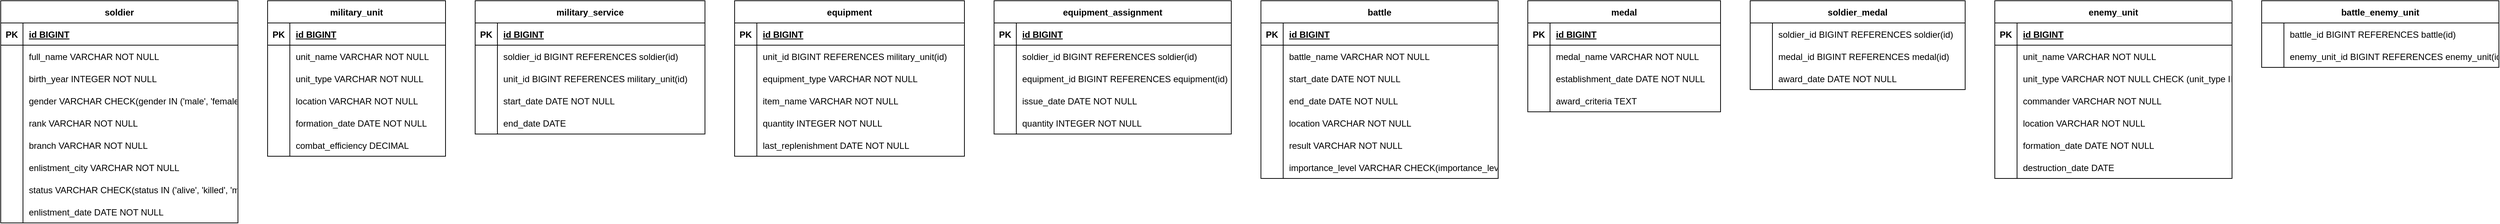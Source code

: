 <mxfile version="26.2.12">
  <diagram name="Страница — 1" id="QZjHT36uTcaTuf709GG-">
    <mxGraphModel dx="2698" dy="596" grid="1" gridSize="10" guides="1" tooltips="1" connect="1" arrows="1" fold="1" page="1" pageScale="1" pageWidth="827" pageHeight="1169" math="0" shadow="0">
      <root>
        <mxCell id="0" />
        <mxCell id="1" parent="0" />
        <mxCell id="ryGcBUQkCWQkvwEOKUd2-1" value="soldier" style="shape=table;startSize=30;container=1;collapsible=1;childLayout=tableLayout;fixedRows=1;rowLines=0;fontStyle=1;align=center;resizeLast=1;" vertex="1" parent="1">
          <mxGeometry x="-1270" y="160" width="320" height="300" as="geometry" />
        </mxCell>
        <mxCell id="ryGcBUQkCWQkvwEOKUd2-2" value="" style="shape=tableRow;horizontal=0;startSize=0;swimlaneHead=0;swimlaneBody=0;fillColor=none;collapsible=0;dropTarget=0;points=[[0,0.5],[1,0.5]];portConstraint=eastwest;strokeColor=inherit;top=0;left=0;right=0;bottom=1;" vertex="1" parent="ryGcBUQkCWQkvwEOKUd2-1">
          <mxGeometry y="30" width="320" height="30" as="geometry" />
        </mxCell>
        <mxCell id="ryGcBUQkCWQkvwEOKUd2-3" value="PK" style="shape=partialRectangle;overflow=hidden;connectable=0;fillColor=none;strokeColor=inherit;top=0;left=0;bottom=0;right=0;fontStyle=1;" vertex="1" parent="ryGcBUQkCWQkvwEOKUd2-2">
          <mxGeometry width="30" height="30" as="geometry">
            <mxRectangle width="30" height="30" as="alternateBounds" />
          </mxGeometry>
        </mxCell>
        <mxCell id="ryGcBUQkCWQkvwEOKUd2-4" value="id BIGINT " style="shape=partialRectangle;overflow=hidden;connectable=0;fillColor=none;align=left;strokeColor=inherit;top=0;left=0;bottom=0;right=0;spacingLeft=6;fontStyle=5;" vertex="1" parent="ryGcBUQkCWQkvwEOKUd2-2">
          <mxGeometry x="30" width="290" height="30" as="geometry">
            <mxRectangle width="290" height="30" as="alternateBounds" />
          </mxGeometry>
        </mxCell>
        <mxCell id="ryGcBUQkCWQkvwEOKUd2-5" value="" style="shape=tableRow;horizontal=0;startSize=0;swimlaneHead=0;swimlaneBody=0;fillColor=none;collapsible=0;dropTarget=0;points=[[0,0.5],[1,0.5]];portConstraint=eastwest;strokeColor=inherit;top=0;left=0;right=0;bottom=0;" vertex="1" parent="ryGcBUQkCWQkvwEOKUd2-1">
          <mxGeometry y="60" width="320" height="30" as="geometry" />
        </mxCell>
        <mxCell id="ryGcBUQkCWQkvwEOKUd2-6" value="" style="shape=partialRectangle;overflow=hidden;connectable=0;fillColor=none;strokeColor=inherit;top=0;left=0;bottom=0;right=0;" vertex="1" parent="ryGcBUQkCWQkvwEOKUd2-5">
          <mxGeometry width="30" height="30" as="geometry">
            <mxRectangle width="30" height="30" as="alternateBounds" />
          </mxGeometry>
        </mxCell>
        <mxCell id="ryGcBUQkCWQkvwEOKUd2-7" value="full_name VARCHAR NOT NULL" style="shape=partialRectangle;overflow=hidden;connectable=0;fillColor=none;align=left;strokeColor=inherit;top=0;left=0;bottom=0;right=0;spacingLeft=6;" vertex="1" parent="ryGcBUQkCWQkvwEOKUd2-5">
          <mxGeometry x="30" width="290" height="30" as="geometry">
            <mxRectangle width="290" height="30" as="alternateBounds" />
          </mxGeometry>
        </mxCell>
        <mxCell id="ryGcBUQkCWQkvwEOKUd2-8" value="" style="shape=tableRow;horizontal=0;startSize=0;swimlaneHead=0;swimlaneBody=0;fillColor=none;collapsible=0;dropTarget=0;points=[[0,0.5],[1,0.5]];portConstraint=eastwest;strokeColor=inherit;top=0;left=0;right=0;bottom=0;" vertex="1" parent="ryGcBUQkCWQkvwEOKUd2-1">
          <mxGeometry y="90" width="320" height="30" as="geometry" />
        </mxCell>
        <mxCell id="ryGcBUQkCWQkvwEOKUd2-9" value="" style="shape=partialRectangle;overflow=hidden;connectable=0;fillColor=none;strokeColor=inherit;top=0;left=0;bottom=0;right=0;" vertex="1" parent="ryGcBUQkCWQkvwEOKUd2-8">
          <mxGeometry width="30" height="30" as="geometry">
            <mxRectangle width="30" height="30" as="alternateBounds" />
          </mxGeometry>
        </mxCell>
        <mxCell id="ryGcBUQkCWQkvwEOKUd2-10" value="birth_year INTEGER NOT NULL" style="shape=partialRectangle;overflow=hidden;connectable=0;fillColor=none;align=left;strokeColor=inherit;top=0;left=0;bottom=0;right=0;spacingLeft=6;" vertex="1" parent="ryGcBUQkCWQkvwEOKUd2-8">
          <mxGeometry x="30" width="290" height="30" as="geometry">
            <mxRectangle width="290" height="30" as="alternateBounds" />
          </mxGeometry>
        </mxCell>
        <mxCell id="ryGcBUQkCWQkvwEOKUd2-11" value="" style="shape=tableRow;horizontal=0;startSize=0;swimlaneHead=0;swimlaneBody=0;fillColor=none;collapsible=0;dropTarget=0;points=[[0,0.5],[1,0.5]];portConstraint=eastwest;strokeColor=inherit;top=0;left=0;right=0;bottom=0;" vertex="1" parent="ryGcBUQkCWQkvwEOKUd2-1">
          <mxGeometry y="120" width="320" height="30" as="geometry" />
        </mxCell>
        <mxCell id="ryGcBUQkCWQkvwEOKUd2-12" value="" style="shape=partialRectangle;overflow=hidden;connectable=0;fillColor=none;strokeColor=inherit;top=0;left=0;bottom=0;right=0;" vertex="1" parent="ryGcBUQkCWQkvwEOKUd2-11">
          <mxGeometry width="30" height="30" as="geometry">
            <mxRectangle width="30" height="30" as="alternateBounds" />
          </mxGeometry>
        </mxCell>
        <mxCell id="ryGcBUQkCWQkvwEOKUd2-13" value="gender VARCHAR CHECK(gender IN (&#39;male&#39;, &#39;female&#39;))" style="shape=partialRectangle;overflow=hidden;connectable=0;fillColor=none;align=left;strokeColor=inherit;top=0;left=0;bottom=0;right=0;spacingLeft=6;" vertex="1" parent="ryGcBUQkCWQkvwEOKUd2-11">
          <mxGeometry x="30" width="290" height="30" as="geometry">
            <mxRectangle width="290" height="30" as="alternateBounds" />
          </mxGeometry>
        </mxCell>
        <mxCell id="ryGcBUQkCWQkvwEOKUd2-14" value="" style="shape=tableRow;horizontal=0;startSize=0;swimlaneHead=0;swimlaneBody=0;fillColor=none;collapsible=0;dropTarget=0;points=[[0,0.5],[1,0.5]];portConstraint=eastwest;strokeColor=inherit;top=0;left=0;right=0;bottom=0;" vertex="1" parent="ryGcBUQkCWQkvwEOKUd2-1">
          <mxGeometry y="150" width="320" height="30" as="geometry" />
        </mxCell>
        <mxCell id="ryGcBUQkCWQkvwEOKUd2-15" value="" style="shape=partialRectangle;overflow=hidden;connectable=0;fillColor=none;strokeColor=inherit;top=0;left=0;bottom=0;right=0;" vertex="1" parent="ryGcBUQkCWQkvwEOKUd2-14">
          <mxGeometry width="30" height="30" as="geometry">
            <mxRectangle width="30" height="30" as="alternateBounds" />
          </mxGeometry>
        </mxCell>
        <mxCell id="ryGcBUQkCWQkvwEOKUd2-16" value="rank VARCHAR NOT NULL" style="shape=partialRectangle;overflow=hidden;connectable=0;fillColor=none;align=left;strokeColor=inherit;top=0;left=0;bottom=0;right=0;spacingLeft=6;" vertex="1" parent="ryGcBUQkCWQkvwEOKUd2-14">
          <mxGeometry x="30" width="290" height="30" as="geometry">
            <mxRectangle width="290" height="30" as="alternateBounds" />
          </mxGeometry>
        </mxCell>
        <mxCell id="ryGcBUQkCWQkvwEOKUd2-17" value="" style="shape=tableRow;horizontal=0;startSize=0;swimlaneHead=0;swimlaneBody=0;fillColor=none;collapsible=0;dropTarget=0;points=[[0,0.5],[1,0.5]];portConstraint=eastwest;strokeColor=inherit;top=0;left=0;right=0;bottom=0;" vertex="1" parent="ryGcBUQkCWQkvwEOKUd2-1">
          <mxGeometry y="180" width="320" height="30" as="geometry" />
        </mxCell>
        <mxCell id="ryGcBUQkCWQkvwEOKUd2-18" value="" style="shape=partialRectangle;overflow=hidden;connectable=0;fillColor=none;strokeColor=inherit;top=0;left=0;bottom=0;right=0;" vertex="1" parent="ryGcBUQkCWQkvwEOKUd2-17">
          <mxGeometry width="30" height="30" as="geometry">
            <mxRectangle width="30" height="30" as="alternateBounds" />
          </mxGeometry>
        </mxCell>
        <mxCell id="ryGcBUQkCWQkvwEOKUd2-19" value="branch VARCHAR NOT NULL" style="shape=partialRectangle;overflow=hidden;connectable=0;fillColor=none;align=left;strokeColor=inherit;top=0;left=0;bottom=0;right=0;spacingLeft=6;" vertex="1" parent="ryGcBUQkCWQkvwEOKUd2-17">
          <mxGeometry x="30" width="290" height="30" as="geometry">
            <mxRectangle width="290" height="30" as="alternateBounds" />
          </mxGeometry>
        </mxCell>
        <mxCell id="ryGcBUQkCWQkvwEOKUd2-20" value="" style="shape=tableRow;horizontal=0;startSize=0;swimlaneHead=0;swimlaneBody=0;fillColor=none;collapsible=0;dropTarget=0;points=[[0,0.5],[1,0.5]];portConstraint=eastwest;strokeColor=inherit;top=0;left=0;right=0;bottom=0;" vertex="1" parent="ryGcBUQkCWQkvwEOKUd2-1">
          <mxGeometry y="210" width="320" height="30" as="geometry" />
        </mxCell>
        <mxCell id="ryGcBUQkCWQkvwEOKUd2-21" value="" style="shape=partialRectangle;overflow=hidden;connectable=0;fillColor=none;strokeColor=inherit;top=0;left=0;bottom=0;right=0;" vertex="1" parent="ryGcBUQkCWQkvwEOKUd2-20">
          <mxGeometry width="30" height="30" as="geometry">
            <mxRectangle width="30" height="30" as="alternateBounds" />
          </mxGeometry>
        </mxCell>
        <mxCell id="ryGcBUQkCWQkvwEOKUd2-22" value="enlistment_city VARCHAR NOT NULL" style="shape=partialRectangle;overflow=hidden;connectable=0;fillColor=none;align=left;strokeColor=inherit;top=0;left=0;bottom=0;right=0;spacingLeft=6;" vertex="1" parent="ryGcBUQkCWQkvwEOKUd2-20">
          <mxGeometry x="30" width="290" height="30" as="geometry">
            <mxRectangle width="290" height="30" as="alternateBounds" />
          </mxGeometry>
        </mxCell>
        <mxCell id="ryGcBUQkCWQkvwEOKUd2-23" value="" style="shape=tableRow;horizontal=0;startSize=0;swimlaneHead=0;swimlaneBody=0;fillColor=none;collapsible=0;dropTarget=0;points=[[0,0.5],[1,0.5]];portConstraint=eastwest;strokeColor=inherit;top=0;left=0;right=0;bottom=0;" vertex="1" parent="ryGcBUQkCWQkvwEOKUd2-1">
          <mxGeometry y="240" width="320" height="30" as="geometry" />
        </mxCell>
        <mxCell id="ryGcBUQkCWQkvwEOKUd2-24" value="" style="shape=partialRectangle;overflow=hidden;connectable=0;fillColor=none;strokeColor=inherit;top=0;left=0;bottom=0;right=0;" vertex="1" parent="ryGcBUQkCWQkvwEOKUd2-23">
          <mxGeometry width="30" height="30" as="geometry">
            <mxRectangle width="30" height="30" as="alternateBounds" />
          </mxGeometry>
        </mxCell>
        <mxCell id="ryGcBUQkCWQkvwEOKUd2-25" value="status VARCHAR CHECK(status IN (&#39;alive&#39;, &#39;killed&#39;, &#39;missing&#39;, &#39;wounded&#39;))" style="shape=partialRectangle;overflow=hidden;connectable=0;fillColor=none;align=left;strokeColor=inherit;top=0;left=0;bottom=0;right=0;spacingLeft=6;" vertex="1" parent="ryGcBUQkCWQkvwEOKUd2-23">
          <mxGeometry x="30" width="290" height="30" as="geometry">
            <mxRectangle width="290" height="30" as="alternateBounds" />
          </mxGeometry>
        </mxCell>
        <mxCell id="ryGcBUQkCWQkvwEOKUd2-26" value="" style="shape=tableRow;horizontal=0;startSize=0;swimlaneHead=0;swimlaneBody=0;fillColor=none;collapsible=0;dropTarget=0;points=[[0,0.5],[1,0.5]];portConstraint=eastwest;strokeColor=inherit;top=0;left=0;right=0;bottom=0;" vertex="1" parent="ryGcBUQkCWQkvwEOKUd2-1">
          <mxGeometry y="270" width="320" height="30" as="geometry" />
        </mxCell>
        <mxCell id="ryGcBUQkCWQkvwEOKUd2-27" value="" style="shape=partialRectangle;overflow=hidden;connectable=0;fillColor=none;strokeColor=inherit;top=0;left=0;bottom=0;right=0;" vertex="1" parent="ryGcBUQkCWQkvwEOKUd2-26">
          <mxGeometry width="30" height="30" as="geometry">
            <mxRectangle width="30" height="30" as="alternateBounds" />
          </mxGeometry>
        </mxCell>
        <mxCell id="ryGcBUQkCWQkvwEOKUd2-28" value="enlistment_date DATE NOT NULL" style="shape=partialRectangle;overflow=hidden;connectable=0;fillColor=none;align=left;strokeColor=inherit;top=0;left=0;bottom=0;right=0;spacingLeft=6;" vertex="1" parent="ryGcBUQkCWQkvwEOKUd2-26">
          <mxGeometry x="30" width="290" height="30" as="geometry">
            <mxRectangle width="290" height="30" as="alternateBounds" />
          </mxGeometry>
        </mxCell>
        <mxCell id="ryGcBUQkCWQkvwEOKUd2-29" value="military_unit" style="shape=table;startSize=30;container=1;collapsible=1;childLayout=tableLayout;fixedRows=1;rowLines=0;fontStyle=1;align=center;resizeLast=1;" vertex="1" parent="1">
          <mxGeometry x="-910" y="160" width="240" height="210" as="geometry" />
        </mxCell>
        <mxCell id="ryGcBUQkCWQkvwEOKUd2-30" value="" style="shape=tableRow;horizontal=0;startSize=0;swimlaneHead=0;swimlaneBody=0;fillColor=none;collapsible=0;dropTarget=0;points=[[0,0.5],[1,0.5]];portConstraint=eastwest;strokeColor=inherit;top=0;left=0;right=0;bottom=1;" vertex="1" parent="ryGcBUQkCWQkvwEOKUd2-29">
          <mxGeometry y="30" width="240" height="30" as="geometry" />
        </mxCell>
        <mxCell id="ryGcBUQkCWQkvwEOKUd2-31" value="PK" style="shape=partialRectangle;overflow=hidden;connectable=0;fillColor=none;strokeColor=inherit;top=0;left=0;bottom=0;right=0;fontStyle=1;" vertex="1" parent="ryGcBUQkCWQkvwEOKUd2-30">
          <mxGeometry width="30" height="30" as="geometry">
            <mxRectangle width="30" height="30" as="alternateBounds" />
          </mxGeometry>
        </mxCell>
        <mxCell id="ryGcBUQkCWQkvwEOKUd2-32" value="id BIGINT " style="shape=partialRectangle;overflow=hidden;connectable=0;fillColor=none;align=left;strokeColor=inherit;top=0;left=0;bottom=0;right=0;spacingLeft=6;fontStyle=5;" vertex="1" parent="ryGcBUQkCWQkvwEOKUd2-30">
          <mxGeometry x="30" width="210" height="30" as="geometry">
            <mxRectangle width="210" height="30" as="alternateBounds" />
          </mxGeometry>
        </mxCell>
        <mxCell id="ryGcBUQkCWQkvwEOKUd2-33" value="" style="shape=tableRow;horizontal=0;startSize=0;swimlaneHead=0;swimlaneBody=0;fillColor=none;collapsible=0;dropTarget=0;points=[[0,0.5],[1,0.5]];portConstraint=eastwest;strokeColor=inherit;top=0;left=0;right=0;bottom=0;" vertex="1" parent="ryGcBUQkCWQkvwEOKUd2-29">
          <mxGeometry y="60" width="240" height="30" as="geometry" />
        </mxCell>
        <mxCell id="ryGcBUQkCWQkvwEOKUd2-34" value="" style="shape=partialRectangle;overflow=hidden;connectable=0;fillColor=none;strokeColor=inherit;top=0;left=0;bottom=0;right=0;" vertex="1" parent="ryGcBUQkCWQkvwEOKUd2-33">
          <mxGeometry width="30" height="30" as="geometry">
            <mxRectangle width="30" height="30" as="alternateBounds" />
          </mxGeometry>
        </mxCell>
        <mxCell id="ryGcBUQkCWQkvwEOKUd2-35" value="unit_name VARCHAR NOT NULL" style="shape=partialRectangle;overflow=hidden;connectable=0;fillColor=none;align=left;strokeColor=inherit;top=0;left=0;bottom=0;right=0;spacingLeft=6;" vertex="1" parent="ryGcBUQkCWQkvwEOKUd2-33">
          <mxGeometry x="30" width="210" height="30" as="geometry">
            <mxRectangle width="210" height="30" as="alternateBounds" />
          </mxGeometry>
        </mxCell>
        <mxCell id="ryGcBUQkCWQkvwEOKUd2-36" value="" style="shape=tableRow;horizontal=0;startSize=0;swimlaneHead=0;swimlaneBody=0;fillColor=none;collapsible=0;dropTarget=0;points=[[0,0.5],[1,0.5]];portConstraint=eastwest;strokeColor=inherit;top=0;left=0;right=0;bottom=0;" vertex="1" parent="ryGcBUQkCWQkvwEOKUd2-29">
          <mxGeometry y="90" width="240" height="30" as="geometry" />
        </mxCell>
        <mxCell id="ryGcBUQkCWQkvwEOKUd2-37" value="" style="shape=partialRectangle;overflow=hidden;connectable=0;fillColor=none;strokeColor=inherit;top=0;left=0;bottom=0;right=0;" vertex="1" parent="ryGcBUQkCWQkvwEOKUd2-36">
          <mxGeometry width="30" height="30" as="geometry">
            <mxRectangle width="30" height="30" as="alternateBounds" />
          </mxGeometry>
        </mxCell>
        <mxCell id="ryGcBUQkCWQkvwEOKUd2-38" value="unit_type VARCHAR NOT NULL" style="shape=partialRectangle;overflow=hidden;connectable=0;fillColor=none;align=left;strokeColor=inherit;top=0;left=0;bottom=0;right=0;spacingLeft=6;" vertex="1" parent="ryGcBUQkCWQkvwEOKUd2-36">
          <mxGeometry x="30" width="210" height="30" as="geometry">
            <mxRectangle width="210" height="30" as="alternateBounds" />
          </mxGeometry>
        </mxCell>
        <mxCell id="ryGcBUQkCWQkvwEOKUd2-39" value="" style="shape=tableRow;horizontal=0;startSize=0;swimlaneHead=0;swimlaneBody=0;fillColor=none;collapsible=0;dropTarget=0;points=[[0,0.5],[1,0.5]];portConstraint=eastwest;strokeColor=inherit;top=0;left=0;right=0;bottom=0;" vertex="1" parent="ryGcBUQkCWQkvwEOKUd2-29">
          <mxGeometry y="120" width="240" height="30" as="geometry" />
        </mxCell>
        <mxCell id="ryGcBUQkCWQkvwEOKUd2-40" value="" style="shape=partialRectangle;overflow=hidden;connectable=0;fillColor=none;strokeColor=inherit;top=0;left=0;bottom=0;right=0;" vertex="1" parent="ryGcBUQkCWQkvwEOKUd2-39">
          <mxGeometry width="30" height="30" as="geometry">
            <mxRectangle width="30" height="30" as="alternateBounds" />
          </mxGeometry>
        </mxCell>
        <mxCell id="ryGcBUQkCWQkvwEOKUd2-41" value="location VARCHAR NOT NULL" style="shape=partialRectangle;overflow=hidden;connectable=0;fillColor=none;align=left;strokeColor=inherit;top=0;left=0;bottom=0;right=0;spacingLeft=6;" vertex="1" parent="ryGcBUQkCWQkvwEOKUd2-39">
          <mxGeometry x="30" width="210" height="30" as="geometry">
            <mxRectangle width="210" height="30" as="alternateBounds" />
          </mxGeometry>
        </mxCell>
        <mxCell id="ryGcBUQkCWQkvwEOKUd2-42" value="" style="shape=tableRow;horizontal=0;startSize=0;swimlaneHead=0;swimlaneBody=0;fillColor=none;collapsible=0;dropTarget=0;points=[[0,0.5],[1,0.5]];portConstraint=eastwest;strokeColor=inherit;top=0;left=0;right=0;bottom=0;" vertex="1" parent="ryGcBUQkCWQkvwEOKUd2-29">
          <mxGeometry y="150" width="240" height="30" as="geometry" />
        </mxCell>
        <mxCell id="ryGcBUQkCWQkvwEOKUd2-43" value="" style="shape=partialRectangle;overflow=hidden;connectable=0;fillColor=none;strokeColor=inherit;top=0;left=0;bottom=0;right=0;" vertex="1" parent="ryGcBUQkCWQkvwEOKUd2-42">
          <mxGeometry width="30" height="30" as="geometry">
            <mxRectangle width="30" height="30" as="alternateBounds" />
          </mxGeometry>
        </mxCell>
        <mxCell id="ryGcBUQkCWQkvwEOKUd2-44" value="formation_date DATE NOT NULL" style="shape=partialRectangle;overflow=hidden;connectable=0;fillColor=none;align=left;strokeColor=inherit;top=0;left=0;bottom=0;right=0;spacingLeft=6;" vertex="1" parent="ryGcBUQkCWQkvwEOKUd2-42">
          <mxGeometry x="30" width="210" height="30" as="geometry">
            <mxRectangle width="210" height="30" as="alternateBounds" />
          </mxGeometry>
        </mxCell>
        <mxCell id="ryGcBUQkCWQkvwEOKUd2-45" value="" style="shape=tableRow;horizontal=0;startSize=0;swimlaneHead=0;swimlaneBody=0;fillColor=none;collapsible=0;dropTarget=0;points=[[0,0.5],[1,0.5]];portConstraint=eastwest;strokeColor=inherit;top=0;left=0;right=0;bottom=0;" vertex="1" parent="ryGcBUQkCWQkvwEOKUd2-29">
          <mxGeometry y="180" width="240" height="30" as="geometry" />
        </mxCell>
        <mxCell id="ryGcBUQkCWQkvwEOKUd2-46" value="" style="shape=partialRectangle;overflow=hidden;connectable=0;fillColor=none;strokeColor=inherit;top=0;left=0;bottom=0;right=0;" vertex="1" parent="ryGcBUQkCWQkvwEOKUd2-45">
          <mxGeometry width="30" height="30" as="geometry">
            <mxRectangle width="30" height="30" as="alternateBounds" />
          </mxGeometry>
        </mxCell>
        <mxCell id="ryGcBUQkCWQkvwEOKUd2-47" value="combat_efficiency DECIMAL" style="shape=partialRectangle;overflow=hidden;connectable=0;fillColor=none;align=left;strokeColor=inherit;top=0;left=0;bottom=0;right=0;spacingLeft=6;" vertex="1" parent="ryGcBUQkCWQkvwEOKUd2-45">
          <mxGeometry x="30" width="210" height="30" as="geometry">
            <mxRectangle width="210" height="30" as="alternateBounds" />
          </mxGeometry>
        </mxCell>
        <mxCell id="ryGcBUQkCWQkvwEOKUd2-48" value="military_service" style="shape=table;startSize=30;container=1;collapsible=1;childLayout=tableLayout;fixedRows=1;rowLines=0;fontStyle=1;align=center;resizeLast=1;" vertex="1" parent="1">
          <mxGeometry x="-630" y="160" width="310" height="180" as="geometry" />
        </mxCell>
        <mxCell id="ryGcBUQkCWQkvwEOKUd2-49" value="" style="shape=tableRow;horizontal=0;startSize=0;swimlaneHead=0;swimlaneBody=0;fillColor=none;collapsible=0;dropTarget=0;points=[[0,0.5],[1,0.5]];portConstraint=eastwest;strokeColor=inherit;top=0;left=0;right=0;bottom=1;" vertex="1" parent="ryGcBUQkCWQkvwEOKUd2-48">
          <mxGeometry y="30" width="310" height="30" as="geometry" />
        </mxCell>
        <mxCell id="ryGcBUQkCWQkvwEOKUd2-50" value="PK" style="shape=partialRectangle;overflow=hidden;connectable=0;fillColor=none;strokeColor=inherit;top=0;left=0;bottom=0;right=0;fontStyle=1;" vertex="1" parent="ryGcBUQkCWQkvwEOKUd2-49">
          <mxGeometry width="30" height="30" as="geometry">
            <mxRectangle width="30" height="30" as="alternateBounds" />
          </mxGeometry>
        </mxCell>
        <mxCell id="ryGcBUQkCWQkvwEOKUd2-51" value="id BIGINT " style="shape=partialRectangle;overflow=hidden;connectable=0;fillColor=none;align=left;strokeColor=inherit;top=0;left=0;bottom=0;right=0;spacingLeft=6;fontStyle=5;" vertex="1" parent="ryGcBUQkCWQkvwEOKUd2-49">
          <mxGeometry x="30" width="280" height="30" as="geometry">
            <mxRectangle width="280" height="30" as="alternateBounds" />
          </mxGeometry>
        </mxCell>
        <mxCell id="ryGcBUQkCWQkvwEOKUd2-52" value="" style="shape=tableRow;horizontal=0;startSize=0;swimlaneHead=0;swimlaneBody=0;fillColor=none;collapsible=0;dropTarget=0;points=[[0,0.5],[1,0.5]];portConstraint=eastwest;strokeColor=inherit;top=0;left=0;right=0;bottom=0;" vertex="1" parent="ryGcBUQkCWQkvwEOKUd2-48">
          <mxGeometry y="60" width="310" height="30" as="geometry" />
        </mxCell>
        <mxCell id="ryGcBUQkCWQkvwEOKUd2-53" value="" style="shape=partialRectangle;overflow=hidden;connectable=0;fillColor=none;strokeColor=inherit;top=0;left=0;bottom=0;right=0;" vertex="1" parent="ryGcBUQkCWQkvwEOKUd2-52">
          <mxGeometry width="30" height="30" as="geometry">
            <mxRectangle width="30" height="30" as="alternateBounds" />
          </mxGeometry>
        </mxCell>
        <mxCell id="ryGcBUQkCWQkvwEOKUd2-54" value="soldier_id BIGINT REFERENCES soldier(id)" style="shape=partialRectangle;overflow=hidden;connectable=0;fillColor=none;align=left;strokeColor=inherit;top=0;left=0;bottom=0;right=0;spacingLeft=6;" vertex="1" parent="ryGcBUQkCWQkvwEOKUd2-52">
          <mxGeometry x="30" width="280" height="30" as="geometry">
            <mxRectangle width="280" height="30" as="alternateBounds" />
          </mxGeometry>
        </mxCell>
        <mxCell id="ryGcBUQkCWQkvwEOKUd2-55" value="" style="shape=tableRow;horizontal=0;startSize=0;swimlaneHead=0;swimlaneBody=0;fillColor=none;collapsible=0;dropTarget=0;points=[[0,0.5],[1,0.5]];portConstraint=eastwest;strokeColor=inherit;top=0;left=0;right=0;bottom=0;" vertex="1" parent="ryGcBUQkCWQkvwEOKUd2-48">
          <mxGeometry y="90" width="310" height="30" as="geometry" />
        </mxCell>
        <mxCell id="ryGcBUQkCWQkvwEOKUd2-56" value="" style="shape=partialRectangle;overflow=hidden;connectable=0;fillColor=none;strokeColor=inherit;top=0;left=0;bottom=0;right=0;" vertex="1" parent="ryGcBUQkCWQkvwEOKUd2-55">
          <mxGeometry width="30" height="30" as="geometry">
            <mxRectangle width="30" height="30" as="alternateBounds" />
          </mxGeometry>
        </mxCell>
        <mxCell id="ryGcBUQkCWQkvwEOKUd2-57" value="unit_id BIGINT REFERENCES military_unit(id)" style="shape=partialRectangle;overflow=hidden;connectable=0;fillColor=none;align=left;strokeColor=inherit;top=0;left=0;bottom=0;right=0;spacingLeft=6;" vertex="1" parent="ryGcBUQkCWQkvwEOKUd2-55">
          <mxGeometry x="30" width="280" height="30" as="geometry">
            <mxRectangle width="280" height="30" as="alternateBounds" />
          </mxGeometry>
        </mxCell>
        <mxCell id="ryGcBUQkCWQkvwEOKUd2-58" value="" style="shape=tableRow;horizontal=0;startSize=0;swimlaneHead=0;swimlaneBody=0;fillColor=none;collapsible=0;dropTarget=0;points=[[0,0.5],[1,0.5]];portConstraint=eastwest;strokeColor=inherit;top=0;left=0;right=0;bottom=0;" vertex="1" parent="ryGcBUQkCWQkvwEOKUd2-48">
          <mxGeometry y="120" width="310" height="30" as="geometry" />
        </mxCell>
        <mxCell id="ryGcBUQkCWQkvwEOKUd2-59" value="" style="shape=partialRectangle;overflow=hidden;connectable=0;fillColor=none;strokeColor=inherit;top=0;left=0;bottom=0;right=0;" vertex="1" parent="ryGcBUQkCWQkvwEOKUd2-58">
          <mxGeometry width="30" height="30" as="geometry">
            <mxRectangle width="30" height="30" as="alternateBounds" />
          </mxGeometry>
        </mxCell>
        <mxCell id="ryGcBUQkCWQkvwEOKUd2-60" value="start_date DATE NOT NULL" style="shape=partialRectangle;overflow=hidden;connectable=0;fillColor=none;align=left;strokeColor=inherit;top=0;left=0;bottom=0;right=0;spacingLeft=6;" vertex="1" parent="ryGcBUQkCWQkvwEOKUd2-58">
          <mxGeometry x="30" width="280" height="30" as="geometry">
            <mxRectangle width="280" height="30" as="alternateBounds" />
          </mxGeometry>
        </mxCell>
        <mxCell id="ryGcBUQkCWQkvwEOKUd2-61" value="" style="shape=tableRow;horizontal=0;startSize=0;swimlaneHead=0;swimlaneBody=0;fillColor=none;collapsible=0;dropTarget=0;points=[[0,0.5],[1,0.5]];portConstraint=eastwest;strokeColor=inherit;top=0;left=0;right=0;bottom=0;" vertex="1" parent="ryGcBUQkCWQkvwEOKUd2-48">
          <mxGeometry y="150" width="310" height="30" as="geometry" />
        </mxCell>
        <mxCell id="ryGcBUQkCWQkvwEOKUd2-62" value="" style="shape=partialRectangle;overflow=hidden;connectable=0;fillColor=none;strokeColor=inherit;top=0;left=0;bottom=0;right=0;" vertex="1" parent="ryGcBUQkCWQkvwEOKUd2-61">
          <mxGeometry width="30" height="30" as="geometry">
            <mxRectangle width="30" height="30" as="alternateBounds" />
          </mxGeometry>
        </mxCell>
        <mxCell id="ryGcBUQkCWQkvwEOKUd2-63" value="end_date DATE" style="shape=partialRectangle;overflow=hidden;connectable=0;fillColor=none;align=left;strokeColor=inherit;top=0;left=0;bottom=0;right=0;spacingLeft=6;" vertex="1" parent="ryGcBUQkCWQkvwEOKUd2-61">
          <mxGeometry x="30" width="280" height="30" as="geometry">
            <mxRectangle width="280" height="30" as="alternateBounds" />
          </mxGeometry>
        </mxCell>
        <mxCell id="ryGcBUQkCWQkvwEOKUd2-64" value="equipment" style="shape=table;startSize=30;container=1;collapsible=1;childLayout=tableLayout;fixedRows=1;rowLines=0;fontStyle=1;align=center;resizeLast=1;" vertex="1" parent="1">
          <mxGeometry x="-280" y="160" width="310" height="210" as="geometry" />
        </mxCell>
        <mxCell id="ryGcBUQkCWQkvwEOKUd2-65" value="" style="shape=tableRow;horizontal=0;startSize=0;swimlaneHead=0;swimlaneBody=0;fillColor=none;collapsible=0;dropTarget=0;points=[[0,0.5],[1,0.5]];portConstraint=eastwest;strokeColor=inherit;top=0;left=0;right=0;bottom=1;" vertex="1" parent="ryGcBUQkCWQkvwEOKUd2-64">
          <mxGeometry y="30" width="310" height="30" as="geometry" />
        </mxCell>
        <mxCell id="ryGcBUQkCWQkvwEOKUd2-66" value="PK" style="shape=partialRectangle;overflow=hidden;connectable=0;fillColor=none;strokeColor=inherit;top=0;left=0;bottom=0;right=0;fontStyle=1;" vertex="1" parent="ryGcBUQkCWQkvwEOKUd2-65">
          <mxGeometry width="30" height="30" as="geometry">
            <mxRectangle width="30" height="30" as="alternateBounds" />
          </mxGeometry>
        </mxCell>
        <mxCell id="ryGcBUQkCWQkvwEOKUd2-67" value="id BIGINT " style="shape=partialRectangle;overflow=hidden;connectable=0;fillColor=none;align=left;strokeColor=inherit;top=0;left=0;bottom=0;right=0;spacingLeft=6;fontStyle=5;" vertex="1" parent="ryGcBUQkCWQkvwEOKUd2-65">
          <mxGeometry x="30" width="280" height="30" as="geometry">
            <mxRectangle width="280" height="30" as="alternateBounds" />
          </mxGeometry>
        </mxCell>
        <mxCell id="ryGcBUQkCWQkvwEOKUd2-68" value="" style="shape=tableRow;horizontal=0;startSize=0;swimlaneHead=0;swimlaneBody=0;fillColor=none;collapsible=0;dropTarget=0;points=[[0,0.5],[1,0.5]];portConstraint=eastwest;strokeColor=inherit;top=0;left=0;right=0;bottom=0;" vertex="1" parent="ryGcBUQkCWQkvwEOKUd2-64">
          <mxGeometry y="60" width="310" height="30" as="geometry" />
        </mxCell>
        <mxCell id="ryGcBUQkCWQkvwEOKUd2-69" value="" style="shape=partialRectangle;overflow=hidden;connectable=0;fillColor=none;strokeColor=inherit;top=0;left=0;bottom=0;right=0;" vertex="1" parent="ryGcBUQkCWQkvwEOKUd2-68">
          <mxGeometry width="30" height="30" as="geometry">
            <mxRectangle width="30" height="30" as="alternateBounds" />
          </mxGeometry>
        </mxCell>
        <mxCell id="ryGcBUQkCWQkvwEOKUd2-70" value="unit_id BIGINT REFERENCES military_unit(id)" style="shape=partialRectangle;overflow=hidden;connectable=0;fillColor=none;align=left;strokeColor=inherit;top=0;left=0;bottom=0;right=0;spacingLeft=6;" vertex="1" parent="ryGcBUQkCWQkvwEOKUd2-68">
          <mxGeometry x="30" width="280" height="30" as="geometry">
            <mxRectangle width="280" height="30" as="alternateBounds" />
          </mxGeometry>
        </mxCell>
        <mxCell id="ryGcBUQkCWQkvwEOKUd2-71" value="" style="shape=tableRow;horizontal=0;startSize=0;swimlaneHead=0;swimlaneBody=0;fillColor=none;collapsible=0;dropTarget=0;points=[[0,0.5],[1,0.5]];portConstraint=eastwest;strokeColor=inherit;top=0;left=0;right=0;bottom=0;" vertex="1" parent="ryGcBUQkCWQkvwEOKUd2-64">
          <mxGeometry y="90" width="310" height="30" as="geometry" />
        </mxCell>
        <mxCell id="ryGcBUQkCWQkvwEOKUd2-72" value="" style="shape=partialRectangle;overflow=hidden;connectable=0;fillColor=none;strokeColor=inherit;top=0;left=0;bottom=0;right=0;" vertex="1" parent="ryGcBUQkCWQkvwEOKUd2-71">
          <mxGeometry width="30" height="30" as="geometry">
            <mxRectangle width="30" height="30" as="alternateBounds" />
          </mxGeometry>
        </mxCell>
        <mxCell id="ryGcBUQkCWQkvwEOKUd2-73" value="equipment_type VARCHAR NOT NULL" style="shape=partialRectangle;overflow=hidden;connectable=0;fillColor=none;align=left;strokeColor=inherit;top=0;left=0;bottom=0;right=0;spacingLeft=6;" vertex="1" parent="ryGcBUQkCWQkvwEOKUd2-71">
          <mxGeometry x="30" width="280" height="30" as="geometry">
            <mxRectangle width="280" height="30" as="alternateBounds" />
          </mxGeometry>
        </mxCell>
        <mxCell id="ryGcBUQkCWQkvwEOKUd2-74" value="" style="shape=tableRow;horizontal=0;startSize=0;swimlaneHead=0;swimlaneBody=0;fillColor=none;collapsible=0;dropTarget=0;points=[[0,0.5],[1,0.5]];portConstraint=eastwest;strokeColor=inherit;top=0;left=0;right=0;bottom=0;" vertex="1" parent="ryGcBUQkCWQkvwEOKUd2-64">
          <mxGeometry y="120" width="310" height="30" as="geometry" />
        </mxCell>
        <mxCell id="ryGcBUQkCWQkvwEOKUd2-75" value="" style="shape=partialRectangle;overflow=hidden;connectable=0;fillColor=none;strokeColor=inherit;top=0;left=0;bottom=0;right=0;" vertex="1" parent="ryGcBUQkCWQkvwEOKUd2-74">
          <mxGeometry width="30" height="30" as="geometry">
            <mxRectangle width="30" height="30" as="alternateBounds" />
          </mxGeometry>
        </mxCell>
        <mxCell id="ryGcBUQkCWQkvwEOKUd2-76" value="item_name VARCHAR NOT NULL" style="shape=partialRectangle;overflow=hidden;connectable=0;fillColor=none;align=left;strokeColor=inherit;top=0;left=0;bottom=0;right=0;spacingLeft=6;" vertex="1" parent="ryGcBUQkCWQkvwEOKUd2-74">
          <mxGeometry x="30" width="280" height="30" as="geometry">
            <mxRectangle width="280" height="30" as="alternateBounds" />
          </mxGeometry>
        </mxCell>
        <mxCell id="ryGcBUQkCWQkvwEOKUd2-77" value="" style="shape=tableRow;horizontal=0;startSize=0;swimlaneHead=0;swimlaneBody=0;fillColor=none;collapsible=0;dropTarget=0;points=[[0,0.5],[1,0.5]];portConstraint=eastwest;strokeColor=inherit;top=0;left=0;right=0;bottom=0;" vertex="1" parent="ryGcBUQkCWQkvwEOKUd2-64">
          <mxGeometry y="150" width="310" height="30" as="geometry" />
        </mxCell>
        <mxCell id="ryGcBUQkCWQkvwEOKUd2-78" value="" style="shape=partialRectangle;overflow=hidden;connectable=0;fillColor=none;strokeColor=inherit;top=0;left=0;bottom=0;right=0;" vertex="1" parent="ryGcBUQkCWQkvwEOKUd2-77">
          <mxGeometry width="30" height="30" as="geometry">
            <mxRectangle width="30" height="30" as="alternateBounds" />
          </mxGeometry>
        </mxCell>
        <mxCell id="ryGcBUQkCWQkvwEOKUd2-79" value="quantity INTEGER NOT NULL" style="shape=partialRectangle;overflow=hidden;connectable=0;fillColor=none;align=left;strokeColor=inherit;top=0;left=0;bottom=0;right=0;spacingLeft=6;" vertex="1" parent="ryGcBUQkCWQkvwEOKUd2-77">
          <mxGeometry x="30" width="280" height="30" as="geometry">
            <mxRectangle width="280" height="30" as="alternateBounds" />
          </mxGeometry>
        </mxCell>
        <mxCell id="ryGcBUQkCWQkvwEOKUd2-80" value="" style="shape=tableRow;horizontal=0;startSize=0;swimlaneHead=0;swimlaneBody=0;fillColor=none;collapsible=0;dropTarget=0;points=[[0,0.5],[1,0.5]];portConstraint=eastwest;strokeColor=inherit;top=0;left=0;right=0;bottom=0;" vertex="1" parent="ryGcBUQkCWQkvwEOKUd2-64">
          <mxGeometry y="180" width="310" height="30" as="geometry" />
        </mxCell>
        <mxCell id="ryGcBUQkCWQkvwEOKUd2-81" value="" style="shape=partialRectangle;overflow=hidden;connectable=0;fillColor=none;strokeColor=inherit;top=0;left=0;bottom=0;right=0;" vertex="1" parent="ryGcBUQkCWQkvwEOKUd2-80">
          <mxGeometry width="30" height="30" as="geometry">
            <mxRectangle width="30" height="30" as="alternateBounds" />
          </mxGeometry>
        </mxCell>
        <mxCell id="ryGcBUQkCWQkvwEOKUd2-82" value="last_replenishment DATE NOT NULL" style="shape=partialRectangle;overflow=hidden;connectable=0;fillColor=none;align=left;strokeColor=inherit;top=0;left=0;bottom=0;right=0;spacingLeft=6;" vertex="1" parent="ryGcBUQkCWQkvwEOKUd2-80">
          <mxGeometry x="30" width="280" height="30" as="geometry">
            <mxRectangle width="280" height="30" as="alternateBounds" />
          </mxGeometry>
        </mxCell>
        <mxCell id="ryGcBUQkCWQkvwEOKUd2-83" value="equipment_assignment" style="shape=table;startSize=30;container=1;collapsible=1;childLayout=tableLayout;fixedRows=1;rowLines=0;fontStyle=1;align=center;resizeLast=1;" vertex="1" parent="1">
          <mxGeometry x="70" y="160" width="320" height="180" as="geometry" />
        </mxCell>
        <mxCell id="ryGcBUQkCWQkvwEOKUd2-84" value="" style="shape=tableRow;horizontal=0;startSize=0;swimlaneHead=0;swimlaneBody=0;fillColor=none;collapsible=0;dropTarget=0;points=[[0,0.5],[1,0.5]];portConstraint=eastwest;strokeColor=inherit;top=0;left=0;right=0;bottom=1;" vertex="1" parent="ryGcBUQkCWQkvwEOKUd2-83">
          <mxGeometry y="30" width="320" height="30" as="geometry" />
        </mxCell>
        <mxCell id="ryGcBUQkCWQkvwEOKUd2-85" value="PK" style="shape=partialRectangle;overflow=hidden;connectable=0;fillColor=none;strokeColor=inherit;top=0;left=0;bottom=0;right=0;fontStyle=1;" vertex="1" parent="ryGcBUQkCWQkvwEOKUd2-84">
          <mxGeometry width="30" height="30" as="geometry">
            <mxRectangle width="30" height="30" as="alternateBounds" />
          </mxGeometry>
        </mxCell>
        <mxCell id="ryGcBUQkCWQkvwEOKUd2-86" value="id BIGINT " style="shape=partialRectangle;overflow=hidden;connectable=0;fillColor=none;align=left;strokeColor=inherit;top=0;left=0;bottom=0;right=0;spacingLeft=6;fontStyle=5;" vertex="1" parent="ryGcBUQkCWQkvwEOKUd2-84">
          <mxGeometry x="30" width="290" height="30" as="geometry">
            <mxRectangle width="290" height="30" as="alternateBounds" />
          </mxGeometry>
        </mxCell>
        <mxCell id="ryGcBUQkCWQkvwEOKUd2-87" value="" style="shape=tableRow;horizontal=0;startSize=0;swimlaneHead=0;swimlaneBody=0;fillColor=none;collapsible=0;dropTarget=0;points=[[0,0.5],[1,0.5]];portConstraint=eastwest;strokeColor=inherit;top=0;left=0;right=0;bottom=0;" vertex="1" parent="ryGcBUQkCWQkvwEOKUd2-83">
          <mxGeometry y="60" width="320" height="30" as="geometry" />
        </mxCell>
        <mxCell id="ryGcBUQkCWQkvwEOKUd2-88" value="" style="shape=partialRectangle;overflow=hidden;connectable=0;fillColor=none;strokeColor=inherit;top=0;left=0;bottom=0;right=0;" vertex="1" parent="ryGcBUQkCWQkvwEOKUd2-87">
          <mxGeometry width="30" height="30" as="geometry">
            <mxRectangle width="30" height="30" as="alternateBounds" />
          </mxGeometry>
        </mxCell>
        <mxCell id="ryGcBUQkCWQkvwEOKUd2-89" value="soldier_id BIGINT REFERENCES soldier(id)" style="shape=partialRectangle;overflow=hidden;connectable=0;fillColor=none;align=left;strokeColor=inherit;top=0;left=0;bottom=0;right=0;spacingLeft=6;" vertex="1" parent="ryGcBUQkCWQkvwEOKUd2-87">
          <mxGeometry x="30" width="290" height="30" as="geometry">
            <mxRectangle width="290" height="30" as="alternateBounds" />
          </mxGeometry>
        </mxCell>
        <mxCell id="ryGcBUQkCWQkvwEOKUd2-90" value="" style="shape=tableRow;horizontal=0;startSize=0;swimlaneHead=0;swimlaneBody=0;fillColor=none;collapsible=0;dropTarget=0;points=[[0,0.5],[1,0.5]];portConstraint=eastwest;strokeColor=inherit;top=0;left=0;right=0;bottom=0;" vertex="1" parent="ryGcBUQkCWQkvwEOKUd2-83">
          <mxGeometry y="90" width="320" height="30" as="geometry" />
        </mxCell>
        <mxCell id="ryGcBUQkCWQkvwEOKUd2-91" value="" style="shape=partialRectangle;overflow=hidden;connectable=0;fillColor=none;strokeColor=inherit;top=0;left=0;bottom=0;right=0;" vertex="1" parent="ryGcBUQkCWQkvwEOKUd2-90">
          <mxGeometry width="30" height="30" as="geometry">
            <mxRectangle width="30" height="30" as="alternateBounds" />
          </mxGeometry>
        </mxCell>
        <mxCell id="ryGcBUQkCWQkvwEOKUd2-92" value="equipment_id BIGINT REFERENCES equipment(id)" style="shape=partialRectangle;overflow=hidden;connectable=0;fillColor=none;align=left;strokeColor=inherit;top=0;left=0;bottom=0;right=0;spacingLeft=6;" vertex="1" parent="ryGcBUQkCWQkvwEOKUd2-90">
          <mxGeometry x="30" width="290" height="30" as="geometry">
            <mxRectangle width="290" height="30" as="alternateBounds" />
          </mxGeometry>
        </mxCell>
        <mxCell id="ryGcBUQkCWQkvwEOKUd2-93" value="" style="shape=tableRow;horizontal=0;startSize=0;swimlaneHead=0;swimlaneBody=0;fillColor=none;collapsible=0;dropTarget=0;points=[[0,0.5],[1,0.5]];portConstraint=eastwest;strokeColor=inherit;top=0;left=0;right=0;bottom=0;" vertex="1" parent="ryGcBUQkCWQkvwEOKUd2-83">
          <mxGeometry y="120" width="320" height="30" as="geometry" />
        </mxCell>
        <mxCell id="ryGcBUQkCWQkvwEOKUd2-94" value="" style="shape=partialRectangle;overflow=hidden;connectable=0;fillColor=none;strokeColor=inherit;top=0;left=0;bottom=0;right=0;" vertex="1" parent="ryGcBUQkCWQkvwEOKUd2-93">
          <mxGeometry width="30" height="30" as="geometry">
            <mxRectangle width="30" height="30" as="alternateBounds" />
          </mxGeometry>
        </mxCell>
        <mxCell id="ryGcBUQkCWQkvwEOKUd2-95" value="issue_date DATE NOT NULL" style="shape=partialRectangle;overflow=hidden;connectable=0;fillColor=none;align=left;strokeColor=inherit;top=0;left=0;bottom=0;right=0;spacingLeft=6;" vertex="1" parent="ryGcBUQkCWQkvwEOKUd2-93">
          <mxGeometry x="30" width="290" height="30" as="geometry">
            <mxRectangle width="290" height="30" as="alternateBounds" />
          </mxGeometry>
        </mxCell>
        <mxCell id="ryGcBUQkCWQkvwEOKUd2-96" value="" style="shape=tableRow;horizontal=0;startSize=0;swimlaneHead=0;swimlaneBody=0;fillColor=none;collapsible=0;dropTarget=0;points=[[0,0.5],[1,0.5]];portConstraint=eastwest;strokeColor=inherit;top=0;left=0;right=0;bottom=0;" vertex="1" parent="ryGcBUQkCWQkvwEOKUd2-83">
          <mxGeometry y="150" width="320" height="30" as="geometry" />
        </mxCell>
        <mxCell id="ryGcBUQkCWQkvwEOKUd2-97" value="" style="shape=partialRectangle;overflow=hidden;connectable=0;fillColor=none;strokeColor=inherit;top=0;left=0;bottom=0;right=0;" vertex="1" parent="ryGcBUQkCWQkvwEOKUd2-96">
          <mxGeometry width="30" height="30" as="geometry">
            <mxRectangle width="30" height="30" as="alternateBounds" />
          </mxGeometry>
        </mxCell>
        <mxCell id="ryGcBUQkCWQkvwEOKUd2-98" value="quantity INTEGER NOT NULL" style="shape=partialRectangle;overflow=hidden;connectable=0;fillColor=none;align=left;strokeColor=inherit;top=0;left=0;bottom=0;right=0;spacingLeft=6;" vertex="1" parent="ryGcBUQkCWQkvwEOKUd2-96">
          <mxGeometry x="30" width="290" height="30" as="geometry">
            <mxRectangle width="290" height="30" as="alternateBounds" />
          </mxGeometry>
        </mxCell>
        <mxCell id="ryGcBUQkCWQkvwEOKUd2-99" value="battle" style="shape=table;startSize=30;container=1;collapsible=1;childLayout=tableLayout;fixedRows=1;rowLines=0;fontStyle=1;align=center;resizeLast=1;" vertex="1" parent="1">
          <mxGeometry x="430" y="160" width="320" height="240" as="geometry" />
        </mxCell>
        <mxCell id="ryGcBUQkCWQkvwEOKUd2-100" value="" style="shape=tableRow;horizontal=0;startSize=0;swimlaneHead=0;swimlaneBody=0;fillColor=none;collapsible=0;dropTarget=0;points=[[0,0.5],[1,0.5]];portConstraint=eastwest;strokeColor=inherit;top=0;left=0;right=0;bottom=1;" vertex="1" parent="ryGcBUQkCWQkvwEOKUd2-99">
          <mxGeometry y="30" width="320" height="30" as="geometry" />
        </mxCell>
        <mxCell id="ryGcBUQkCWQkvwEOKUd2-101" value="PK" style="shape=partialRectangle;overflow=hidden;connectable=0;fillColor=none;strokeColor=inherit;top=0;left=0;bottom=0;right=0;fontStyle=1;" vertex="1" parent="ryGcBUQkCWQkvwEOKUd2-100">
          <mxGeometry width="30" height="30" as="geometry">
            <mxRectangle width="30" height="30" as="alternateBounds" />
          </mxGeometry>
        </mxCell>
        <mxCell id="ryGcBUQkCWQkvwEOKUd2-102" value="id BIGINT " style="shape=partialRectangle;overflow=hidden;connectable=0;fillColor=none;align=left;strokeColor=inherit;top=0;left=0;bottom=0;right=0;spacingLeft=6;fontStyle=5;" vertex="1" parent="ryGcBUQkCWQkvwEOKUd2-100">
          <mxGeometry x="30" width="290" height="30" as="geometry">
            <mxRectangle width="290" height="30" as="alternateBounds" />
          </mxGeometry>
        </mxCell>
        <mxCell id="ryGcBUQkCWQkvwEOKUd2-103" value="" style="shape=tableRow;horizontal=0;startSize=0;swimlaneHead=0;swimlaneBody=0;fillColor=none;collapsible=0;dropTarget=0;points=[[0,0.5],[1,0.5]];portConstraint=eastwest;strokeColor=inherit;top=0;left=0;right=0;bottom=0;" vertex="1" parent="ryGcBUQkCWQkvwEOKUd2-99">
          <mxGeometry y="60" width="320" height="30" as="geometry" />
        </mxCell>
        <mxCell id="ryGcBUQkCWQkvwEOKUd2-104" value="" style="shape=partialRectangle;overflow=hidden;connectable=0;fillColor=none;strokeColor=inherit;top=0;left=0;bottom=0;right=0;" vertex="1" parent="ryGcBUQkCWQkvwEOKUd2-103">
          <mxGeometry width="30" height="30" as="geometry">
            <mxRectangle width="30" height="30" as="alternateBounds" />
          </mxGeometry>
        </mxCell>
        <mxCell id="ryGcBUQkCWQkvwEOKUd2-105" value="battle_name VARCHAR NOT NULL" style="shape=partialRectangle;overflow=hidden;connectable=0;fillColor=none;align=left;strokeColor=inherit;top=0;left=0;bottom=0;right=0;spacingLeft=6;" vertex="1" parent="ryGcBUQkCWQkvwEOKUd2-103">
          <mxGeometry x="30" width="290" height="30" as="geometry">
            <mxRectangle width="290" height="30" as="alternateBounds" />
          </mxGeometry>
        </mxCell>
        <mxCell id="ryGcBUQkCWQkvwEOKUd2-106" value="" style="shape=tableRow;horizontal=0;startSize=0;swimlaneHead=0;swimlaneBody=0;fillColor=none;collapsible=0;dropTarget=0;points=[[0,0.5],[1,0.5]];portConstraint=eastwest;strokeColor=inherit;top=0;left=0;right=0;bottom=0;" vertex="1" parent="ryGcBUQkCWQkvwEOKUd2-99">
          <mxGeometry y="90" width="320" height="30" as="geometry" />
        </mxCell>
        <mxCell id="ryGcBUQkCWQkvwEOKUd2-107" value="" style="shape=partialRectangle;overflow=hidden;connectable=0;fillColor=none;strokeColor=inherit;top=0;left=0;bottom=0;right=0;" vertex="1" parent="ryGcBUQkCWQkvwEOKUd2-106">
          <mxGeometry width="30" height="30" as="geometry">
            <mxRectangle width="30" height="30" as="alternateBounds" />
          </mxGeometry>
        </mxCell>
        <mxCell id="ryGcBUQkCWQkvwEOKUd2-108" value="start_date DATE NOT NULL" style="shape=partialRectangle;overflow=hidden;connectable=0;fillColor=none;align=left;strokeColor=inherit;top=0;left=0;bottom=0;right=0;spacingLeft=6;" vertex="1" parent="ryGcBUQkCWQkvwEOKUd2-106">
          <mxGeometry x="30" width="290" height="30" as="geometry">
            <mxRectangle width="290" height="30" as="alternateBounds" />
          </mxGeometry>
        </mxCell>
        <mxCell id="ryGcBUQkCWQkvwEOKUd2-109" value="" style="shape=tableRow;horizontal=0;startSize=0;swimlaneHead=0;swimlaneBody=0;fillColor=none;collapsible=0;dropTarget=0;points=[[0,0.5],[1,0.5]];portConstraint=eastwest;strokeColor=inherit;top=0;left=0;right=0;bottom=0;" vertex="1" parent="ryGcBUQkCWQkvwEOKUd2-99">
          <mxGeometry y="120" width="320" height="30" as="geometry" />
        </mxCell>
        <mxCell id="ryGcBUQkCWQkvwEOKUd2-110" value="" style="shape=partialRectangle;overflow=hidden;connectable=0;fillColor=none;strokeColor=inherit;top=0;left=0;bottom=0;right=0;" vertex="1" parent="ryGcBUQkCWQkvwEOKUd2-109">
          <mxGeometry width="30" height="30" as="geometry">
            <mxRectangle width="30" height="30" as="alternateBounds" />
          </mxGeometry>
        </mxCell>
        <mxCell id="ryGcBUQkCWQkvwEOKUd2-111" value="end_date DATE NOT NULL" style="shape=partialRectangle;overflow=hidden;connectable=0;fillColor=none;align=left;strokeColor=inherit;top=0;left=0;bottom=0;right=0;spacingLeft=6;" vertex="1" parent="ryGcBUQkCWQkvwEOKUd2-109">
          <mxGeometry x="30" width="290" height="30" as="geometry">
            <mxRectangle width="290" height="30" as="alternateBounds" />
          </mxGeometry>
        </mxCell>
        <mxCell id="ryGcBUQkCWQkvwEOKUd2-112" value="" style="shape=tableRow;horizontal=0;startSize=0;swimlaneHead=0;swimlaneBody=0;fillColor=none;collapsible=0;dropTarget=0;points=[[0,0.5],[1,0.5]];portConstraint=eastwest;strokeColor=inherit;top=0;left=0;right=0;bottom=0;" vertex="1" parent="ryGcBUQkCWQkvwEOKUd2-99">
          <mxGeometry y="150" width="320" height="30" as="geometry" />
        </mxCell>
        <mxCell id="ryGcBUQkCWQkvwEOKUd2-113" value="" style="shape=partialRectangle;overflow=hidden;connectable=0;fillColor=none;strokeColor=inherit;top=0;left=0;bottom=0;right=0;" vertex="1" parent="ryGcBUQkCWQkvwEOKUd2-112">
          <mxGeometry width="30" height="30" as="geometry">
            <mxRectangle width="30" height="30" as="alternateBounds" />
          </mxGeometry>
        </mxCell>
        <mxCell id="ryGcBUQkCWQkvwEOKUd2-114" value="location VARCHAR NOT NULL" style="shape=partialRectangle;overflow=hidden;connectable=0;fillColor=none;align=left;strokeColor=inherit;top=0;left=0;bottom=0;right=0;spacingLeft=6;" vertex="1" parent="ryGcBUQkCWQkvwEOKUd2-112">
          <mxGeometry x="30" width="290" height="30" as="geometry">
            <mxRectangle width="290" height="30" as="alternateBounds" />
          </mxGeometry>
        </mxCell>
        <mxCell id="ryGcBUQkCWQkvwEOKUd2-115" value="" style="shape=tableRow;horizontal=0;startSize=0;swimlaneHead=0;swimlaneBody=0;fillColor=none;collapsible=0;dropTarget=0;points=[[0,0.5],[1,0.5]];portConstraint=eastwest;strokeColor=inherit;top=0;left=0;right=0;bottom=0;" vertex="1" parent="ryGcBUQkCWQkvwEOKUd2-99">
          <mxGeometry y="180" width="320" height="30" as="geometry" />
        </mxCell>
        <mxCell id="ryGcBUQkCWQkvwEOKUd2-116" value="" style="shape=partialRectangle;overflow=hidden;connectable=0;fillColor=none;strokeColor=inherit;top=0;left=0;bottom=0;right=0;" vertex="1" parent="ryGcBUQkCWQkvwEOKUd2-115">
          <mxGeometry width="30" height="30" as="geometry">
            <mxRectangle width="30" height="30" as="alternateBounds" />
          </mxGeometry>
        </mxCell>
        <mxCell id="ryGcBUQkCWQkvwEOKUd2-117" value="result VARCHAR NOT NULL" style="shape=partialRectangle;overflow=hidden;connectable=0;fillColor=none;align=left;strokeColor=inherit;top=0;left=0;bottom=0;right=0;spacingLeft=6;" vertex="1" parent="ryGcBUQkCWQkvwEOKUd2-115">
          <mxGeometry x="30" width="290" height="30" as="geometry">
            <mxRectangle width="290" height="30" as="alternateBounds" />
          </mxGeometry>
        </mxCell>
        <mxCell id="ryGcBUQkCWQkvwEOKUd2-118" value="" style="shape=tableRow;horizontal=0;startSize=0;swimlaneHead=0;swimlaneBody=0;fillColor=none;collapsible=0;dropTarget=0;points=[[0,0.5],[1,0.5]];portConstraint=eastwest;strokeColor=inherit;top=0;left=0;right=0;bottom=0;" vertex="1" parent="ryGcBUQkCWQkvwEOKUd2-99">
          <mxGeometry y="210" width="320" height="30" as="geometry" />
        </mxCell>
        <mxCell id="ryGcBUQkCWQkvwEOKUd2-119" value="" style="shape=partialRectangle;overflow=hidden;connectable=0;fillColor=none;strokeColor=inherit;top=0;left=0;bottom=0;right=0;" vertex="1" parent="ryGcBUQkCWQkvwEOKUd2-118">
          <mxGeometry width="30" height="30" as="geometry">
            <mxRectangle width="30" height="30" as="alternateBounds" />
          </mxGeometry>
        </mxCell>
        <mxCell id="ryGcBUQkCWQkvwEOKUd2-120" value="importance_level VARCHAR CHECK(importance_level IN (&#39;стратегическая&#39;, &#39;фронтовая&#39;, &#39;тактическая&#39;))" style="shape=partialRectangle;overflow=hidden;connectable=0;fillColor=none;align=left;strokeColor=inherit;top=0;left=0;bottom=0;right=0;spacingLeft=6;" vertex="1" parent="ryGcBUQkCWQkvwEOKUd2-118">
          <mxGeometry x="30" width="290" height="30" as="geometry">
            <mxRectangle width="290" height="30" as="alternateBounds" />
          </mxGeometry>
        </mxCell>
        <mxCell id="ryGcBUQkCWQkvwEOKUd2-121" value="medal" style="shape=table;startSize=30;container=1;collapsible=1;childLayout=tableLayout;fixedRows=1;rowLines=0;fontStyle=1;align=center;resizeLast=1;" vertex="1" parent="1">
          <mxGeometry x="790" y="160" width="260" height="150" as="geometry" />
        </mxCell>
        <mxCell id="ryGcBUQkCWQkvwEOKUd2-122" value="" style="shape=tableRow;horizontal=0;startSize=0;swimlaneHead=0;swimlaneBody=0;fillColor=none;collapsible=0;dropTarget=0;points=[[0,0.5],[1,0.5]];portConstraint=eastwest;strokeColor=inherit;top=0;left=0;right=0;bottom=1;" vertex="1" parent="ryGcBUQkCWQkvwEOKUd2-121">
          <mxGeometry y="30" width="260" height="30" as="geometry" />
        </mxCell>
        <mxCell id="ryGcBUQkCWQkvwEOKUd2-123" value="PK" style="shape=partialRectangle;overflow=hidden;connectable=0;fillColor=none;strokeColor=inherit;top=0;left=0;bottom=0;right=0;fontStyle=1;" vertex="1" parent="ryGcBUQkCWQkvwEOKUd2-122">
          <mxGeometry width="30" height="30" as="geometry">
            <mxRectangle width="30" height="30" as="alternateBounds" />
          </mxGeometry>
        </mxCell>
        <mxCell id="ryGcBUQkCWQkvwEOKUd2-124" value="id BIGINT " style="shape=partialRectangle;overflow=hidden;connectable=0;fillColor=none;align=left;strokeColor=inherit;top=0;left=0;bottom=0;right=0;spacingLeft=6;fontStyle=5;" vertex="1" parent="ryGcBUQkCWQkvwEOKUd2-122">
          <mxGeometry x="30" width="230" height="30" as="geometry">
            <mxRectangle width="230" height="30" as="alternateBounds" />
          </mxGeometry>
        </mxCell>
        <mxCell id="ryGcBUQkCWQkvwEOKUd2-125" value="" style="shape=tableRow;horizontal=0;startSize=0;swimlaneHead=0;swimlaneBody=0;fillColor=none;collapsible=0;dropTarget=0;points=[[0,0.5],[1,0.5]];portConstraint=eastwest;strokeColor=inherit;top=0;left=0;right=0;bottom=0;" vertex="1" parent="ryGcBUQkCWQkvwEOKUd2-121">
          <mxGeometry y="60" width="260" height="30" as="geometry" />
        </mxCell>
        <mxCell id="ryGcBUQkCWQkvwEOKUd2-126" value="" style="shape=partialRectangle;overflow=hidden;connectable=0;fillColor=none;strokeColor=inherit;top=0;left=0;bottom=0;right=0;" vertex="1" parent="ryGcBUQkCWQkvwEOKUd2-125">
          <mxGeometry width="30" height="30" as="geometry">
            <mxRectangle width="30" height="30" as="alternateBounds" />
          </mxGeometry>
        </mxCell>
        <mxCell id="ryGcBUQkCWQkvwEOKUd2-127" value="medal_name VARCHAR NOT NULL" style="shape=partialRectangle;overflow=hidden;connectable=0;fillColor=none;align=left;strokeColor=inherit;top=0;left=0;bottom=0;right=0;spacingLeft=6;" vertex="1" parent="ryGcBUQkCWQkvwEOKUd2-125">
          <mxGeometry x="30" width="230" height="30" as="geometry">
            <mxRectangle width="230" height="30" as="alternateBounds" />
          </mxGeometry>
        </mxCell>
        <mxCell id="ryGcBUQkCWQkvwEOKUd2-128" value="" style="shape=tableRow;horizontal=0;startSize=0;swimlaneHead=0;swimlaneBody=0;fillColor=none;collapsible=0;dropTarget=0;points=[[0,0.5],[1,0.5]];portConstraint=eastwest;strokeColor=inherit;top=0;left=0;right=0;bottom=0;" vertex="1" parent="ryGcBUQkCWQkvwEOKUd2-121">
          <mxGeometry y="90" width="260" height="30" as="geometry" />
        </mxCell>
        <mxCell id="ryGcBUQkCWQkvwEOKUd2-129" value="" style="shape=partialRectangle;overflow=hidden;connectable=0;fillColor=none;strokeColor=inherit;top=0;left=0;bottom=0;right=0;" vertex="1" parent="ryGcBUQkCWQkvwEOKUd2-128">
          <mxGeometry width="30" height="30" as="geometry">
            <mxRectangle width="30" height="30" as="alternateBounds" />
          </mxGeometry>
        </mxCell>
        <mxCell id="ryGcBUQkCWQkvwEOKUd2-130" value="establishment_date DATE NOT NULL" style="shape=partialRectangle;overflow=hidden;connectable=0;fillColor=none;align=left;strokeColor=inherit;top=0;left=0;bottom=0;right=0;spacingLeft=6;" vertex="1" parent="ryGcBUQkCWQkvwEOKUd2-128">
          <mxGeometry x="30" width="230" height="30" as="geometry">
            <mxRectangle width="230" height="30" as="alternateBounds" />
          </mxGeometry>
        </mxCell>
        <mxCell id="ryGcBUQkCWQkvwEOKUd2-131" value="" style="shape=tableRow;horizontal=0;startSize=0;swimlaneHead=0;swimlaneBody=0;fillColor=none;collapsible=0;dropTarget=0;points=[[0,0.5],[1,0.5]];portConstraint=eastwest;strokeColor=inherit;top=0;left=0;right=0;bottom=0;" vertex="1" parent="ryGcBUQkCWQkvwEOKUd2-121">
          <mxGeometry y="120" width="260" height="30" as="geometry" />
        </mxCell>
        <mxCell id="ryGcBUQkCWQkvwEOKUd2-132" value="" style="shape=partialRectangle;overflow=hidden;connectable=0;fillColor=none;strokeColor=inherit;top=0;left=0;bottom=0;right=0;" vertex="1" parent="ryGcBUQkCWQkvwEOKUd2-131">
          <mxGeometry width="30" height="30" as="geometry">
            <mxRectangle width="30" height="30" as="alternateBounds" />
          </mxGeometry>
        </mxCell>
        <mxCell id="ryGcBUQkCWQkvwEOKUd2-133" value="award_criteria TEXT" style="shape=partialRectangle;overflow=hidden;connectable=0;fillColor=none;align=left;strokeColor=inherit;top=0;left=0;bottom=0;right=0;spacingLeft=6;" vertex="1" parent="ryGcBUQkCWQkvwEOKUd2-131">
          <mxGeometry x="30" width="230" height="30" as="geometry">
            <mxRectangle width="230" height="30" as="alternateBounds" />
          </mxGeometry>
        </mxCell>
        <mxCell id="ryGcBUQkCWQkvwEOKUd2-134" value="soldier_medal" style="shape=table;startSize=30;container=1;collapsible=1;childLayout=tableLayout;fixedRows=1;rowLines=0;fontStyle=1;align=center;resizeLast=1;" vertex="1" parent="1">
          <mxGeometry x="1090" y="160" width="290" height="120" as="geometry" />
        </mxCell>
        <mxCell id="ryGcBUQkCWQkvwEOKUd2-135" value="" style="shape=tableRow;horizontal=0;startSize=0;swimlaneHead=0;swimlaneBody=0;fillColor=none;collapsible=0;dropTarget=0;points=[[0,0.5],[1,0.5]];portConstraint=eastwest;strokeColor=inherit;top=0;left=0;right=0;bottom=0;" vertex="1" parent="ryGcBUQkCWQkvwEOKUd2-134">
          <mxGeometry y="30" width="290" height="30" as="geometry" />
        </mxCell>
        <mxCell id="ryGcBUQkCWQkvwEOKUd2-136" value="" style="shape=partialRectangle;overflow=hidden;connectable=0;fillColor=none;strokeColor=inherit;top=0;left=0;bottom=0;right=0;" vertex="1" parent="ryGcBUQkCWQkvwEOKUd2-135">
          <mxGeometry width="30" height="30" as="geometry">
            <mxRectangle width="30" height="30" as="alternateBounds" />
          </mxGeometry>
        </mxCell>
        <mxCell id="ryGcBUQkCWQkvwEOKUd2-137" value="soldier_id BIGINT REFERENCES soldier(id)" style="shape=partialRectangle;overflow=hidden;connectable=0;fillColor=none;align=left;strokeColor=inherit;top=0;left=0;bottom=0;right=0;spacingLeft=6;" vertex="1" parent="ryGcBUQkCWQkvwEOKUd2-135">
          <mxGeometry x="30" width="260" height="30" as="geometry">
            <mxRectangle width="260" height="30" as="alternateBounds" />
          </mxGeometry>
        </mxCell>
        <mxCell id="ryGcBUQkCWQkvwEOKUd2-138" value="" style="shape=tableRow;horizontal=0;startSize=0;swimlaneHead=0;swimlaneBody=0;fillColor=none;collapsible=0;dropTarget=0;points=[[0,0.5],[1,0.5]];portConstraint=eastwest;strokeColor=inherit;top=0;left=0;right=0;bottom=0;" vertex="1" parent="ryGcBUQkCWQkvwEOKUd2-134">
          <mxGeometry y="60" width="290" height="30" as="geometry" />
        </mxCell>
        <mxCell id="ryGcBUQkCWQkvwEOKUd2-139" value="" style="shape=partialRectangle;overflow=hidden;connectable=0;fillColor=none;strokeColor=inherit;top=0;left=0;bottom=0;right=0;" vertex="1" parent="ryGcBUQkCWQkvwEOKUd2-138">
          <mxGeometry width="30" height="30" as="geometry">
            <mxRectangle width="30" height="30" as="alternateBounds" />
          </mxGeometry>
        </mxCell>
        <mxCell id="ryGcBUQkCWQkvwEOKUd2-140" value="medal_id BIGINT REFERENCES medal(id)" style="shape=partialRectangle;overflow=hidden;connectable=0;fillColor=none;align=left;strokeColor=inherit;top=0;left=0;bottom=0;right=0;spacingLeft=6;" vertex="1" parent="ryGcBUQkCWQkvwEOKUd2-138">
          <mxGeometry x="30" width="260" height="30" as="geometry">
            <mxRectangle width="260" height="30" as="alternateBounds" />
          </mxGeometry>
        </mxCell>
        <mxCell id="ryGcBUQkCWQkvwEOKUd2-141" value="" style="shape=tableRow;horizontal=0;startSize=0;swimlaneHead=0;swimlaneBody=0;fillColor=none;collapsible=0;dropTarget=0;points=[[0,0.5],[1,0.5]];portConstraint=eastwest;strokeColor=inherit;top=0;left=0;right=0;bottom=0;" vertex="1" parent="ryGcBUQkCWQkvwEOKUd2-134">
          <mxGeometry y="90" width="290" height="30" as="geometry" />
        </mxCell>
        <mxCell id="ryGcBUQkCWQkvwEOKUd2-142" value="" style="shape=partialRectangle;overflow=hidden;connectable=0;fillColor=none;strokeColor=inherit;top=0;left=0;bottom=0;right=0;" vertex="1" parent="ryGcBUQkCWQkvwEOKUd2-141">
          <mxGeometry width="30" height="30" as="geometry">
            <mxRectangle width="30" height="30" as="alternateBounds" />
          </mxGeometry>
        </mxCell>
        <mxCell id="ryGcBUQkCWQkvwEOKUd2-143" value="award_date DATE NOT NULL" style="shape=partialRectangle;overflow=hidden;connectable=0;fillColor=none;align=left;strokeColor=inherit;top=0;left=0;bottom=0;right=0;spacingLeft=6;" vertex="1" parent="ryGcBUQkCWQkvwEOKUd2-141">
          <mxGeometry x="30" width="260" height="30" as="geometry">
            <mxRectangle width="260" height="30" as="alternateBounds" />
          </mxGeometry>
        </mxCell>
        <mxCell id="ryGcBUQkCWQkvwEOKUd2-144" value="enemy_unit" style="shape=table;startSize=30;container=1;collapsible=1;childLayout=tableLayout;fixedRows=1;rowLines=0;fontStyle=1;align=center;resizeLast=1;" vertex="1" parent="1">
          <mxGeometry x="1420" y="160" width="320" height="240" as="geometry" />
        </mxCell>
        <mxCell id="ryGcBUQkCWQkvwEOKUd2-145" value="" style="shape=tableRow;horizontal=0;startSize=0;swimlaneHead=0;swimlaneBody=0;fillColor=none;collapsible=0;dropTarget=0;points=[[0,0.5],[1,0.5]];portConstraint=eastwest;strokeColor=inherit;top=0;left=0;right=0;bottom=1;" vertex="1" parent="ryGcBUQkCWQkvwEOKUd2-144">
          <mxGeometry y="30" width="320" height="30" as="geometry" />
        </mxCell>
        <mxCell id="ryGcBUQkCWQkvwEOKUd2-146" value="PK" style="shape=partialRectangle;overflow=hidden;connectable=0;fillColor=none;strokeColor=inherit;top=0;left=0;bottom=0;right=0;fontStyle=1;" vertex="1" parent="ryGcBUQkCWQkvwEOKUd2-145">
          <mxGeometry width="30" height="30" as="geometry">
            <mxRectangle width="30" height="30" as="alternateBounds" />
          </mxGeometry>
        </mxCell>
        <mxCell id="ryGcBUQkCWQkvwEOKUd2-147" value="id BIGINT " style="shape=partialRectangle;overflow=hidden;connectable=0;fillColor=none;align=left;strokeColor=inherit;top=0;left=0;bottom=0;right=0;spacingLeft=6;fontStyle=5;" vertex="1" parent="ryGcBUQkCWQkvwEOKUd2-145">
          <mxGeometry x="30" width="290" height="30" as="geometry">
            <mxRectangle width="290" height="30" as="alternateBounds" />
          </mxGeometry>
        </mxCell>
        <mxCell id="ryGcBUQkCWQkvwEOKUd2-148" value="" style="shape=tableRow;horizontal=0;startSize=0;swimlaneHead=0;swimlaneBody=0;fillColor=none;collapsible=0;dropTarget=0;points=[[0,0.5],[1,0.5]];portConstraint=eastwest;strokeColor=inherit;top=0;left=0;right=0;bottom=0;" vertex="1" parent="ryGcBUQkCWQkvwEOKUd2-144">
          <mxGeometry y="60" width="320" height="30" as="geometry" />
        </mxCell>
        <mxCell id="ryGcBUQkCWQkvwEOKUd2-149" value="" style="shape=partialRectangle;overflow=hidden;connectable=0;fillColor=none;strokeColor=inherit;top=0;left=0;bottom=0;right=0;" vertex="1" parent="ryGcBUQkCWQkvwEOKUd2-148">
          <mxGeometry width="30" height="30" as="geometry">
            <mxRectangle width="30" height="30" as="alternateBounds" />
          </mxGeometry>
        </mxCell>
        <mxCell id="ryGcBUQkCWQkvwEOKUd2-150" value="unit_name VARCHAR NOT NULL" style="shape=partialRectangle;overflow=hidden;connectable=0;fillColor=none;align=left;strokeColor=inherit;top=0;left=0;bottom=0;right=0;spacingLeft=6;" vertex="1" parent="ryGcBUQkCWQkvwEOKUd2-148">
          <mxGeometry x="30" width="290" height="30" as="geometry">
            <mxRectangle width="290" height="30" as="alternateBounds" />
          </mxGeometry>
        </mxCell>
        <mxCell id="ryGcBUQkCWQkvwEOKUd2-151" value="" style="shape=tableRow;horizontal=0;startSize=0;swimlaneHead=0;swimlaneBody=0;fillColor=none;collapsible=0;dropTarget=0;points=[[0,0.5],[1,0.5]];portConstraint=eastwest;strokeColor=inherit;top=0;left=0;right=0;bottom=0;" vertex="1" parent="ryGcBUQkCWQkvwEOKUd2-144">
          <mxGeometry y="90" width="320" height="30" as="geometry" />
        </mxCell>
        <mxCell id="ryGcBUQkCWQkvwEOKUd2-152" value="" style="shape=partialRectangle;overflow=hidden;connectable=0;fillColor=none;strokeColor=inherit;top=0;left=0;bottom=0;right=0;" vertex="1" parent="ryGcBUQkCWQkvwEOKUd2-151">
          <mxGeometry width="30" height="30" as="geometry">
            <mxRectangle width="30" height="30" as="alternateBounds" />
          </mxGeometry>
        </mxCell>
        <mxCell id="ryGcBUQkCWQkvwEOKUd2-153" value="unit_type VARCHAR NOT NULL CHECK (unit_type IN (&#39;танковая&#39;, &#39;пехотная&#39;, &#39;авиационная&#39;, &#39;СС&#39;, &#39;артиллерийская&#39;, &#39;резервная&#39;))" style="shape=partialRectangle;overflow=hidden;connectable=0;fillColor=none;align=left;strokeColor=inherit;top=0;left=0;bottom=0;right=0;spacingLeft=6;" vertex="1" parent="ryGcBUQkCWQkvwEOKUd2-151">
          <mxGeometry x="30" width="290" height="30" as="geometry">
            <mxRectangle width="290" height="30" as="alternateBounds" />
          </mxGeometry>
        </mxCell>
        <mxCell id="ryGcBUQkCWQkvwEOKUd2-154" value="" style="shape=tableRow;horizontal=0;startSize=0;swimlaneHead=0;swimlaneBody=0;fillColor=none;collapsible=0;dropTarget=0;points=[[0,0.5],[1,0.5]];portConstraint=eastwest;strokeColor=inherit;top=0;left=0;right=0;bottom=0;" vertex="1" parent="ryGcBUQkCWQkvwEOKUd2-144">
          <mxGeometry y="120" width="320" height="30" as="geometry" />
        </mxCell>
        <mxCell id="ryGcBUQkCWQkvwEOKUd2-155" value="" style="shape=partialRectangle;overflow=hidden;connectable=0;fillColor=none;strokeColor=inherit;top=0;left=0;bottom=0;right=0;" vertex="1" parent="ryGcBUQkCWQkvwEOKUd2-154">
          <mxGeometry width="30" height="30" as="geometry">
            <mxRectangle width="30" height="30" as="alternateBounds" />
          </mxGeometry>
        </mxCell>
        <mxCell id="ryGcBUQkCWQkvwEOKUd2-156" value="commander VARCHAR NOT NULL" style="shape=partialRectangle;overflow=hidden;connectable=0;fillColor=none;align=left;strokeColor=inherit;top=0;left=0;bottom=0;right=0;spacingLeft=6;" vertex="1" parent="ryGcBUQkCWQkvwEOKUd2-154">
          <mxGeometry x="30" width="290" height="30" as="geometry">
            <mxRectangle width="290" height="30" as="alternateBounds" />
          </mxGeometry>
        </mxCell>
        <mxCell id="ryGcBUQkCWQkvwEOKUd2-157" value="" style="shape=tableRow;horizontal=0;startSize=0;swimlaneHead=0;swimlaneBody=0;fillColor=none;collapsible=0;dropTarget=0;points=[[0,0.5],[1,0.5]];portConstraint=eastwest;strokeColor=inherit;top=0;left=0;right=0;bottom=0;" vertex="1" parent="ryGcBUQkCWQkvwEOKUd2-144">
          <mxGeometry y="150" width="320" height="30" as="geometry" />
        </mxCell>
        <mxCell id="ryGcBUQkCWQkvwEOKUd2-158" value="" style="shape=partialRectangle;overflow=hidden;connectable=0;fillColor=none;strokeColor=inherit;top=0;left=0;bottom=0;right=0;" vertex="1" parent="ryGcBUQkCWQkvwEOKUd2-157">
          <mxGeometry width="30" height="30" as="geometry">
            <mxRectangle width="30" height="30" as="alternateBounds" />
          </mxGeometry>
        </mxCell>
        <mxCell id="ryGcBUQkCWQkvwEOKUd2-159" value="location VARCHAR NOT NULL" style="shape=partialRectangle;overflow=hidden;connectable=0;fillColor=none;align=left;strokeColor=inherit;top=0;left=0;bottom=0;right=0;spacingLeft=6;" vertex="1" parent="ryGcBUQkCWQkvwEOKUd2-157">
          <mxGeometry x="30" width="290" height="30" as="geometry">
            <mxRectangle width="290" height="30" as="alternateBounds" />
          </mxGeometry>
        </mxCell>
        <mxCell id="ryGcBUQkCWQkvwEOKUd2-160" value="" style="shape=tableRow;horizontal=0;startSize=0;swimlaneHead=0;swimlaneBody=0;fillColor=none;collapsible=0;dropTarget=0;points=[[0,0.5],[1,0.5]];portConstraint=eastwest;strokeColor=inherit;top=0;left=0;right=0;bottom=0;" vertex="1" parent="ryGcBUQkCWQkvwEOKUd2-144">
          <mxGeometry y="180" width="320" height="30" as="geometry" />
        </mxCell>
        <mxCell id="ryGcBUQkCWQkvwEOKUd2-161" value="" style="shape=partialRectangle;overflow=hidden;connectable=0;fillColor=none;strokeColor=inherit;top=0;left=0;bottom=0;right=0;" vertex="1" parent="ryGcBUQkCWQkvwEOKUd2-160">
          <mxGeometry width="30" height="30" as="geometry">
            <mxRectangle width="30" height="30" as="alternateBounds" />
          </mxGeometry>
        </mxCell>
        <mxCell id="ryGcBUQkCWQkvwEOKUd2-162" value="formation_date DATE NOT NULL" style="shape=partialRectangle;overflow=hidden;connectable=0;fillColor=none;align=left;strokeColor=inherit;top=0;left=0;bottom=0;right=0;spacingLeft=6;" vertex="1" parent="ryGcBUQkCWQkvwEOKUd2-160">
          <mxGeometry x="30" width="290" height="30" as="geometry">
            <mxRectangle width="290" height="30" as="alternateBounds" />
          </mxGeometry>
        </mxCell>
        <mxCell id="ryGcBUQkCWQkvwEOKUd2-163" value="" style="shape=tableRow;horizontal=0;startSize=0;swimlaneHead=0;swimlaneBody=0;fillColor=none;collapsible=0;dropTarget=0;points=[[0,0.5],[1,0.5]];portConstraint=eastwest;strokeColor=inherit;top=0;left=0;right=0;bottom=0;" vertex="1" parent="ryGcBUQkCWQkvwEOKUd2-144">
          <mxGeometry y="210" width="320" height="30" as="geometry" />
        </mxCell>
        <mxCell id="ryGcBUQkCWQkvwEOKUd2-164" value="" style="shape=partialRectangle;overflow=hidden;connectable=0;fillColor=none;strokeColor=inherit;top=0;left=0;bottom=0;right=0;" vertex="1" parent="ryGcBUQkCWQkvwEOKUd2-163">
          <mxGeometry width="30" height="30" as="geometry">
            <mxRectangle width="30" height="30" as="alternateBounds" />
          </mxGeometry>
        </mxCell>
        <mxCell id="ryGcBUQkCWQkvwEOKUd2-165" value="destruction_date DATE" style="shape=partialRectangle;overflow=hidden;connectable=0;fillColor=none;align=left;strokeColor=inherit;top=0;left=0;bottom=0;right=0;spacingLeft=6;" vertex="1" parent="ryGcBUQkCWQkvwEOKUd2-163">
          <mxGeometry x="30" width="290" height="30" as="geometry">
            <mxRectangle width="290" height="30" as="alternateBounds" />
          </mxGeometry>
        </mxCell>
        <mxCell id="ryGcBUQkCWQkvwEOKUd2-166" value="battle_enemy_unit" style="shape=table;startSize=30;container=1;collapsible=1;childLayout=tableLayout;fixedRows=1;rowLines=0;fontStyle=1;align=center;resizeLast=1;" vertex="1" parent="1">
          <mxGeometry x="1780" y="160" width="320" height="90" as="geometry" />
        </mxCell>
        <mxCell id="ryGcBUQkCWQkvwEOKUd2-167" value="" style="shape=tableRow;horizontal=0;startSize=0;swimlaneHead=0;swimlaneBody=0;fillColor=none;collapsible=0;dropTarget=0;points=[[0,0.5],[1,0.5]];portConstraint=eastwest;strokeColor=inherit;top=0;left=0;right=0;bottom=0;" vertex="1" parent="ryGcBUQkCWQkvwEOKUd2-166">
          <mxGeometry y="30" width="320" height="30" as="geometry" />
        </mxCell>
        <mxCell id="ryGcBUQkCWQkvwEOKUd2-168" value="" style="shape=partialRectangle;overflow=hidden;connectable=0;fillColor=none;strokeColor=inherit;top=0;left=0;bottom=0;right=0;" vertex="1" parent="ryGcBUQkCWQkvwEOKUd2-167">
          <mxGeometry width="30" height="30" as="geometry">
            <mxRectangle width="30" height="30" as="alternateBounds" />
          </mxGeometry>
        </mxCell>
        <mxCell id="ryGcBUQkCWQkvwEOKUd2-169" value="battle_id BIGINT REFERENCES battle(id)" style="shape=partialRectangle;overflow=hidden;connectable=0;fillColor=none;align=left;strokeColor=inherit;top=0;left=0;bottom=0;right=0;spacingLeft=6;" vertex="1" parent="ryGcBUQkCWQkvwEOKUd2-167">
          <mxGeometry x="30" width="290" height="30" as="geometry">
            <mxRectangle width="290" height="30" as="alternateBounds" />
          </mxGeometry>
        </mxCell>
        <mxCell id="ryGcBUQkCWQkvwEOKUd2-170" value="" style="shape=tableRow;horizontal=0;startSize=0;swimlaneHead=0;swimlaneBody=0;fillColor=none;collapsible=0;dropTarget=0;points=[[0,0.5],[1,0.5]];portConstraint=eastwest;strokeColor=inherit;top=0;left=0;right=0;bottom=0;" vertex="1" parent="ryGcBUQkCWQkvwEOKUd2-166">
          <mxGeometry y="60" width="320" height="30" as="geometry" />
        </mxCell>
        <mxCell id="ryGcBUQkCWQkvwEOKUd2-171" value="" style="shape=partialRectangle;overflow=hidden;connectable=0;fillColor=none;strokeColor=inherit;top=0;left=0;bottom=0;right=0;" vertex="1" parent="ryGcBUQkCWQkvwEOKUd2-170">
          <mxGeometry width="30" height="30" as="geometry">
            <mxRectangle width="30" height="30" as="alternateBounds" />
          </mxGeometry>
        </mxCell>
        <mxCell id="ryGcBUQkCWQkvwEOKUd2-172" value="enemy_unit_id BIGINT REFERENCES enemy_unit(id)" style="shape=partialRectangle;overflow=hidden;connectable=0;fillColor=none;align=left;strokeColor=inherit;top=0;left=0;bottom=0;right=0;spacingLeft=6;" vertex="1" parent="ryGcBUQkCWQkvwEOKUd2-170">
          <mxGeometry x="30" width="290" height="30" as="geometry">
            <mxRectangle width="290" height="30" as="alternateBounds" />
          </mxGeometry>
        </mxCell>
      </root>
    </mxGraphModel>
  </diagram>
</mxfile>
